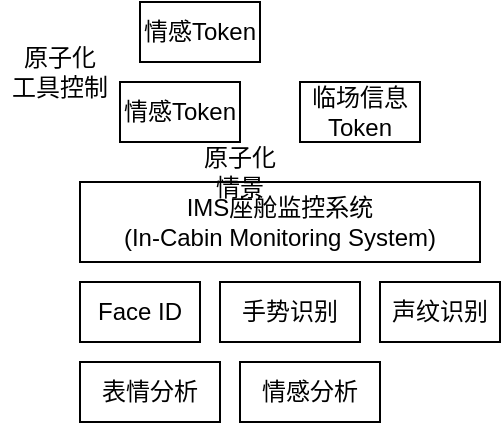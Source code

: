 <mxfile version="27.1.6">
  <diagram name="第 1 页" id="3Js-8wHiFaD_qAe1xxkJ">
    <mxGraphModel dx="383" dy="1418" grid="1" gridSize="10" guides="1" tooltips="1" connect="1" arrows="1" fold="1" page="1" pageScale="1" pageWidth="827" pageHeight="1169" math="0" shadow="0">
      <root>
        <mxCell id="0" />
        <mxCell id="1" parent="0" />
        <mxCell id="1p2xeXn3nRUWSEexghv5-1" value="原子化&lt;div&gt;工具控制&lt;/div&gt;" style="text;html=1;align=center;verticalAlign=middle;whiteSpace=wrap;rounded=0;" vertex="1" parent="1">
          <mxGeometry x="40" y="10" width="60" height="30" as="geometry" />
        </mxCell>
        <mxCell id="1p2xeXn3nRUWSEexghv5-2" value="IMS座舱监控系统&lt;div&gt;(In-Cabin Monitoring System)&lt;/div&gt;" style="rounded=0;whiteSpace=wrap;html=1;" vertex="1" parent="1">
          <mxGeometry x="80" y="80" width="200" height="40" as="geometry" />
        </mxCell>
        <mxCell id="1p2xeXn3nRUWSEexghv5-4" value="Face ID" style="rounded=0;whiteSpace=wrap;html=1;" vertex="1" parent="1">
          <mxGeometry x="80" y="130" width="60" height="30" as="geometry" />
        </mxCell>
        <mxCell id="1p2xeXn3nRUWSEexghv5-5" value="手势识别" style="rounded=0;whiteSpace=wrap;html=1;" vertex="1" parent="1">
          <mxGeometry x="150" y="130" width="70" height="30" as="geometry" />
        </mxCell>
        <mxCell id="1p2xeXn3nRUWSEexghv5-7" value="声纹识别" style="rounded=0;whiteSpace=wrap;html=1;" vertex="1" parent="1">
          <mxGeometry x="230" y="130" width="60" height="30" as="geometry" />
        </mxCell>
        <mxCell id="1p2xeXn3nRUWSEexghv5-8" value="情感Token" style="rounded=0;whiteSpace=wrap;html=1;" vertex="1" parent="1">
          <mxGeometry x="100" y="30" width="60" height="30" as="geometry" />
        </mxCell>
        <mxCell id="1p2xeXn3nRUWSEexghv5-9" value="临场信息Token" style="rounded=0;whiteSpace=wrap;html=1;" vertex="1" parent="1">
          <mxGeometry x="190" y="30" width="60" height="30" as="geometry" />
        </mxCell>
        <mxCell id="1p2xeXn3nRUWSEexghv5-10" value="表情分析" style="rounded=0;whiteSpace=wrap;html=1;" vertex="1" parent="1">
          <mxGeometry x="80" y="170" width="70" height="30" as="geometry" />
        </mxCell>
        <mxCell id="1p2xeXn3nRUWSEexghv5-11" value="情感分析" style="rounded=0;whiteSpace=wrap;html=1;" vertex="1" parent="1">
          <mxGeometry x="160" y="170" width="70" height="30" as="geometry" />
        </mxCell>
        <mxCell id="1p2xeXn3nRUWSEexghv5-12" value="情感Token" style="rounded=0;whiteSpace=wrap;html=1;" vertex="1" parent="1">
          <mxGeometry x="110" y="-10" width="60" height="30" as="geometry" />
        </mxCell>
        <mxCell id="1p2xeXn3nRUWSEexghv5-13" value="原子化&lt;div&gt;情景&lt;/div&gt;" style="text;html=1;align=center;verticalAlign=middle;whiteSpace=wrap;rounded=0;" vertex="1" parent="1">
          <mxGeometry x="130" y="60" width="60" height="30" as="geometry" />
        </mxCell>
      </root>
    </mxGraphModel>
  </diagram>
</mxfile>
